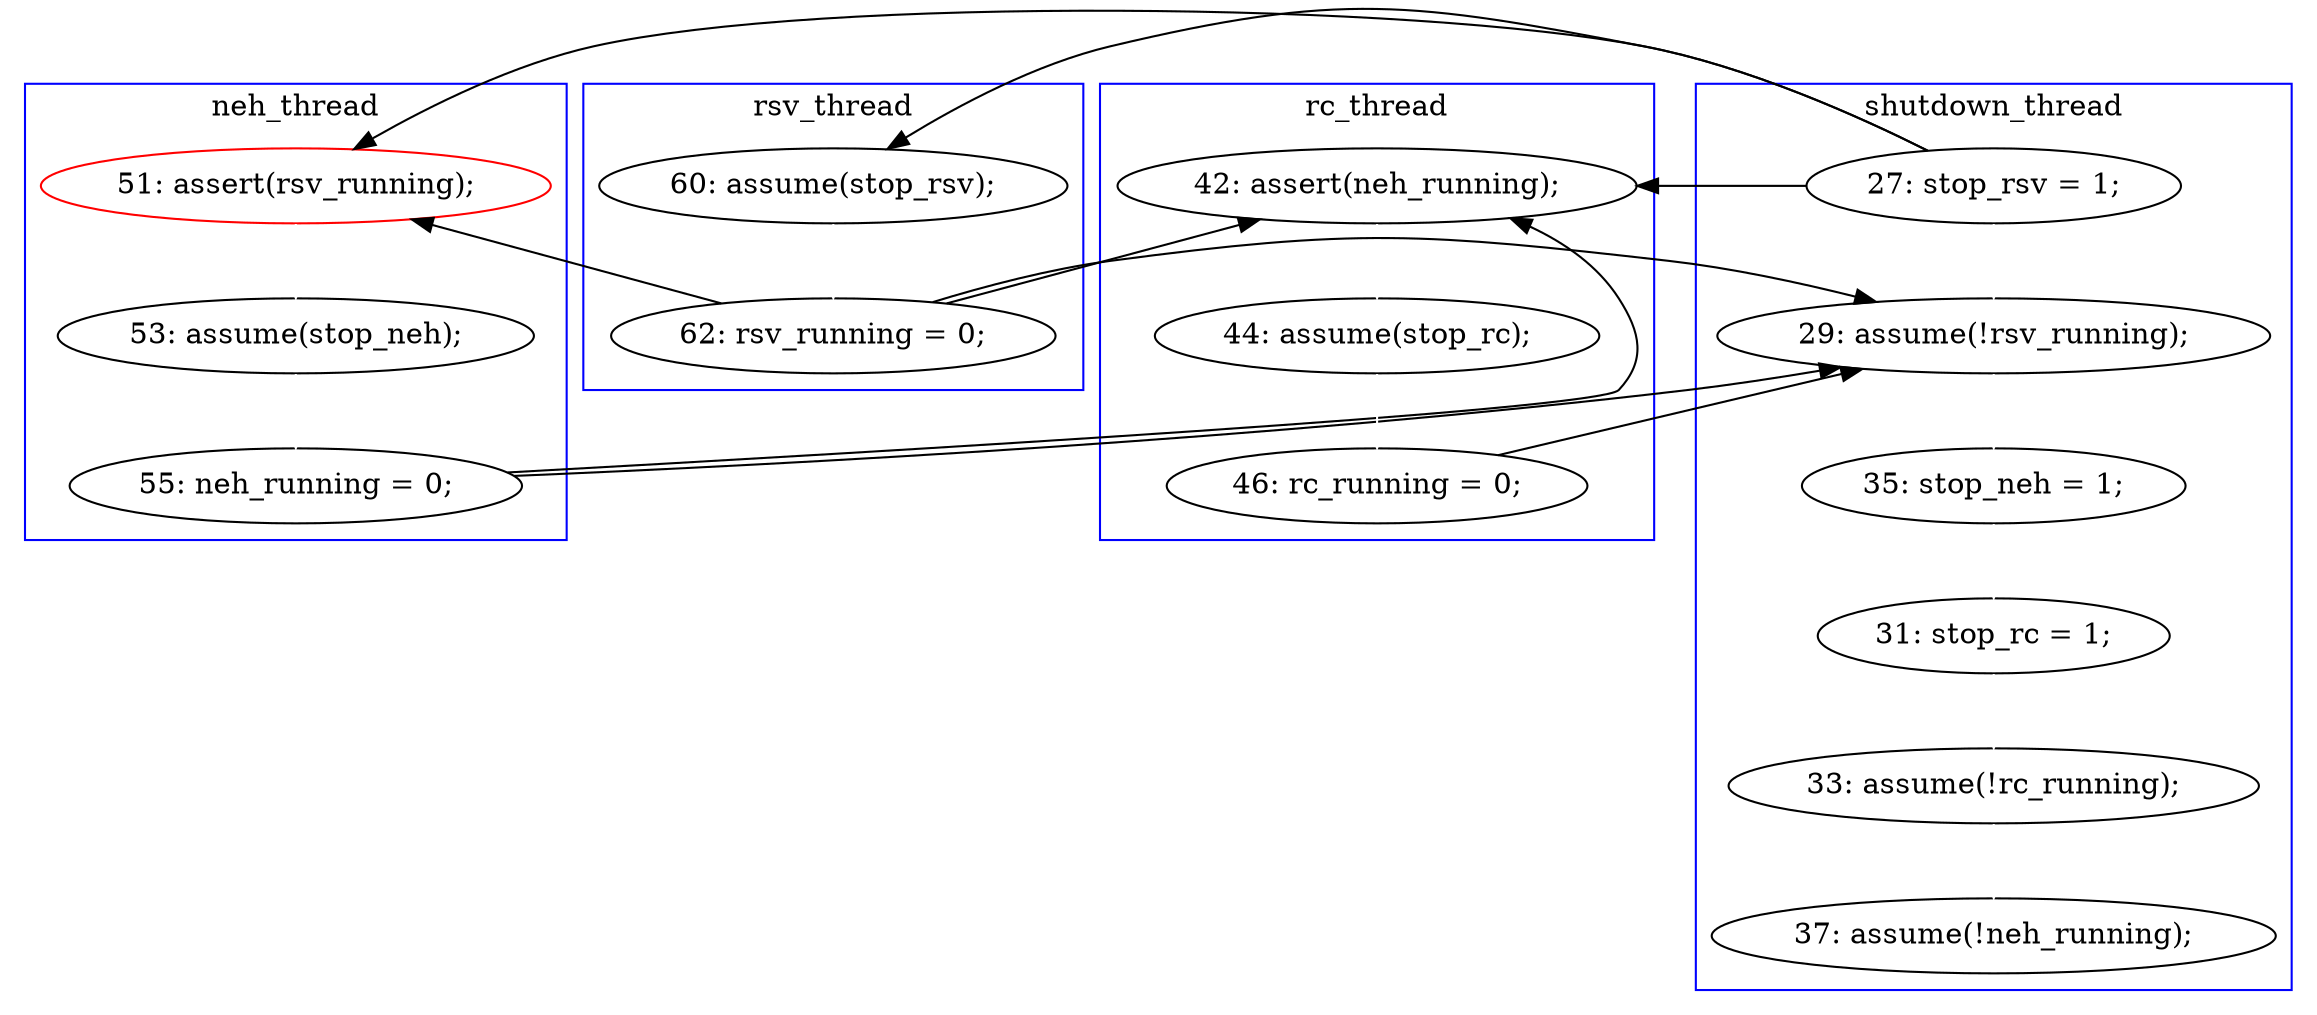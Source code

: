 digraph Counterexample {
	22 -> 23 [color = black, style = solid, constraint = false]
	15 -> 17 [color = black, style = solid, constraint = false]
	20 -> 22 [color = white, style = solid]
	26 -> 29 [color = black, style = solid, constraint = false]
	17 -> 18 [color = white, style = solid]
	19 -> 20 [color = white, style = solid]
	18 -> 23 [color = black, style = solid, constraint = false]
	29 -> 30 [color = white, style = solid]
	22 -> 29 [color = black, style = solid, constraint = false]
	23 -> 25 [color = white, style = solid]
	32 -> 33 [color = white, style = solid]
	30 -> 32 [color = white, style = solid]
	15 -> 23 [color = black, style = solid, constraint = false]
	25 -> 26 [color = white, style = solid]
	18 -> 29 [color = black, style = solid, constraint = false]
	18 -> 19 [color = black, style = solid, constraint = false]
	33 -> 34 [color = white, style = solid]
	15 -> 19 [color = black, style = solid, constraint = false]
	15 -> 29 [color = white, style = solid]
	subgraph cluster3 {
		label = neh_thread
		color = blue
		19  [label = "51: assert(rsv_running);", color = red]
		20  [label = "53: assume(stop_neh);"]
		22  [label = "55: neh_running = 0;"]
	}
	subgraph cluster2 {
		label = rc_thread
		color = blue
		23  [label = "42: assert(neh_running);"]
		26  [label = "46: rc_running = 0;"]
		25  [label = "44: assume(stop_rc);"]
	}
	subgraph cluster4 {
		label = rsv_thread
		color = blue
		18  [label = "62: rsv_running = 0;"]
		17  [label = "60: assume(stop_rsv);"]
	}
	subgraph cluster1 {
		label = shutdown_thread
		color = blue
		32  [label = "31: stop_rc = 1;"]
		33  [label = "33: assume(!rc_running);"]
		29  [label = "29: assume(!rsv_running);"]
		30  [label = "35: stop_neh = 1;"]
		15  [label = "27: stop_rsv = 1;"]
		34  [label = "37: assume(!neh_running);"]
	}
}